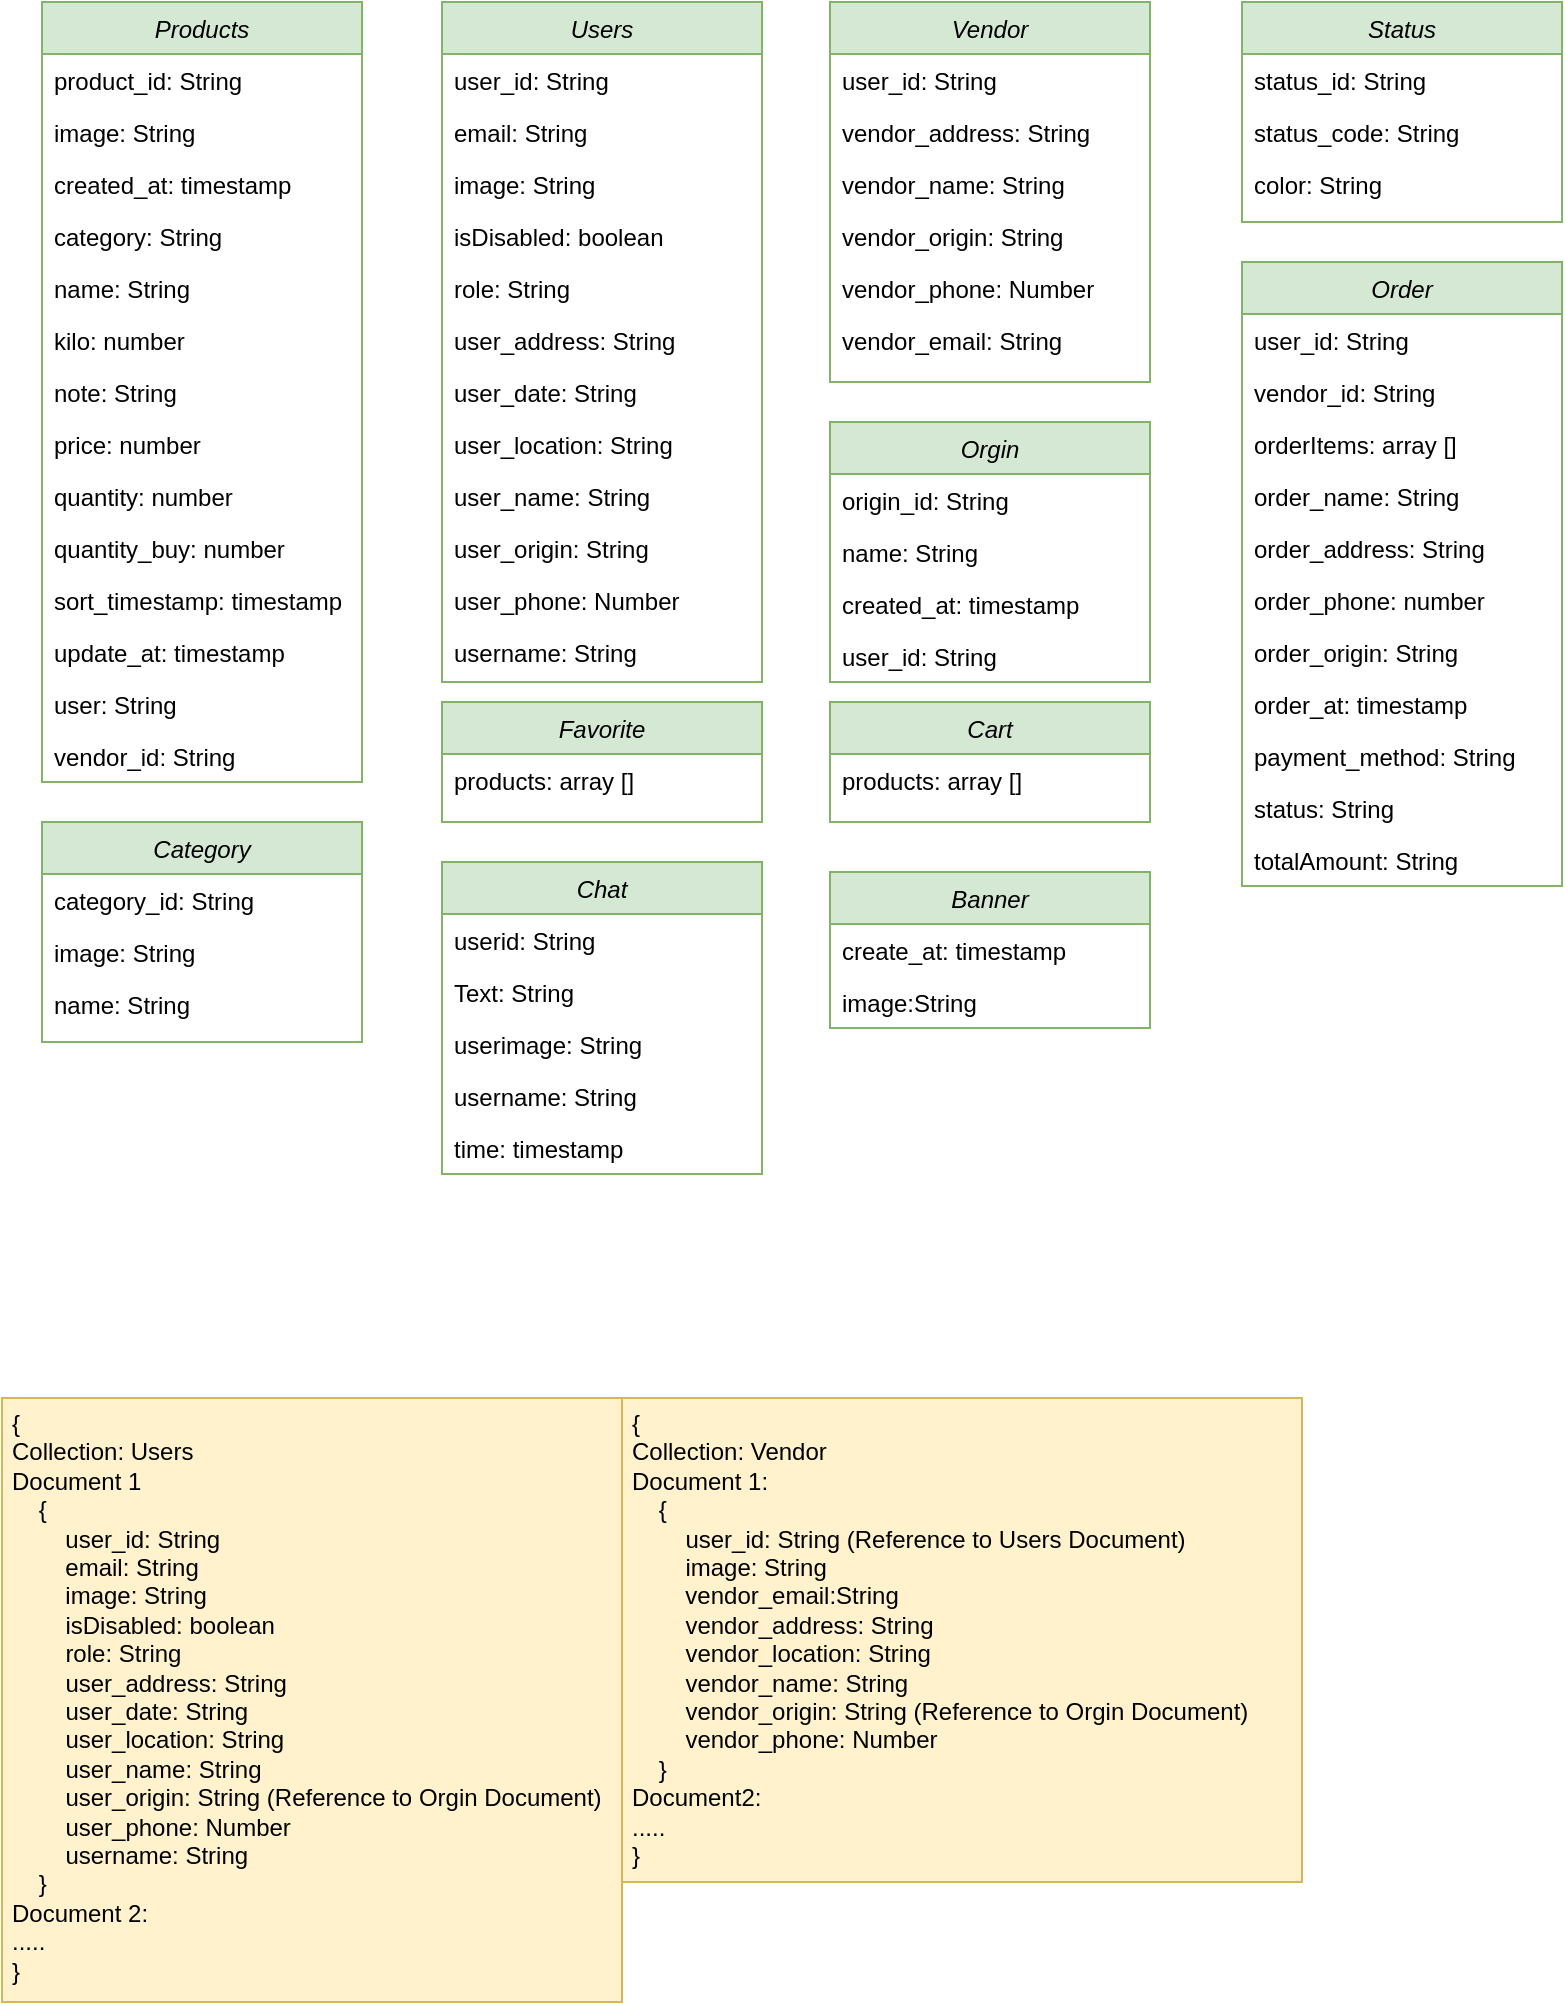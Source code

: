 <mxfile version="22.1.18" type="github">
  <diagram id="C5RBs43oDa-KdzZeNtuy" name="Page-1">
    <mxGraphModel dx="1050" dy="541" grid="1" gridSize="10" guides="1" tooltips="1" connect="1" arrows="1" fold="1" page="1" pageScale="1" pageWidth="827" pageHeight="1169" math="0" shadow="0">
      <root>
        <mxCell id="WIyWlLk6GJQsqaUBKTNV-0" />
        <mxCell id="WIyWlLk6GJQsqaUBKTNV-1" parent="WIyWlLk6GJQsqaUBKTNV-0" />
        <mxCell id="zkfFHV4jXpPFQw0GAbJ--0" value="Users" style="swimlane;fontStyle=2;align=center;verticalAlign=top;childLayout=stackLayout;horizontal=1;startSize=26;horizontalStack=0;resizeParent=1;resizeLast=0;collapsible=1;marginBottom=0;rounded=0;shadow=0;strokeWidth=1;labelBackgroundColor=none;labelBorderColor=none;fillColor=#d5e8d4;strokeColor=#82b366;" parent="WIyWlLk6GJQsqaUBKTNV-1" vertex="1">
          <mxGeometry x="220" y="120" width="160" height="340" as="geometry">
            <mxRectangle x="230" y="140" width="160" height="26" as="alternateBounds" />
          </mxGeometry>
        </mxCell>
        <mxCell id="roXI1xCHheZBRgPUizIZ-2" value="user_id: String" style="text;align=left;verticalAlign=top;spacingLeft=4;spacingRight=4;overflow=hidden;rotatable=0;points=[[0,0.5],[1,0.5]];portConstraint=eastwest;rounded=0;shadow=0;html=0;" parent="zkfFHV4jXpPFQw0GAbJ--0" vertex="1">
          <mxGeometry y="26" width="160" height="26" as="geometry" />
        </mxCell>
        <mxCell id="roXI1xCHheZBRgPUizIZ-20" value="email: String" style="text;align=left;verticalAlign=top;spacingLeft=4;spacingRight=4;overflow=hidden;rotatable=0;points=[[0,0.5],[1,0.5]];portConstraint=eastwest;rounded=0;shadow=0;html=0;" parent="zkfFHV4jXpPFQw0GAbJ--0" vertex="1">
          <mxGeometry y="52" width="160" height="26" as="geometry" />
        </mxCell>
        <mxCell id="zkfFHV4jXpPFQw0GAbJ--1" value="image: String" style="text;align=left;verticalAlign=top;spacingLeft=4;spacingRight=4;overflow=hidden;rotatable=0;points=[[0,0.5],[1,0.5]];portConstraint=eastwest;" parent="zkfFHV4jXpPFQw0GAbJ--0" vertex="1">
          <mxGeometry y="78" width="160" height="26" as="geometry" />
        </mxCell>
        <mxCell id="zkfFHV4jXpPFQw0GAbJ--2" value="isDisabled: boolean" style="text;align=left;verticalAlign=top;spacingLeft=4;spacingRight=4;overflow=hidden;rotatable=0;points=[[0,0.5],[1,0.5]];portConstraint=eastwest;rounded=0;shadow=0;html=0;" parent="zkfFHV4jXpPFQw0GAbJ--0" vertex="1">
          <mxGeometry y="104" width="160" height="26" as="geometry" />
        </mxCell>
        <mxCell id="zkfFHV4jXpPFQw0GAbJ--3" value="role: String" style="text;align=left;verticalAlign=top;spacingLeft=4;spacingRight=4;overflow=hidden;rotatable=0;points=[[0,0.5],[1,0.5]];portConstraint=eastwest;rounded=0;shadow=0;html=0;" parent="zkfFHV4jXpPFQw0GAbJ--0" vertex="1">
          <mxGeometry y="130" width="160" height="26" as="geometry" />
        </mxCell>
        <mxCell id="roXI1xCHheZBRgPUizIZ-0" value="user_address: String" style="text;align=left;verticalAlign=top;spacingLeft=4;spacingRight=4;overflow=hidden;rotatable=0;points=[[0,0.5],[1,0.5]];portConstraint=eastwest;rounded=0;shadow=0;html=0;" parent="zkfFHV4jXpPFQw0GAbJ--0" vertex="1">
          <mxGeometry y="156" width="160" height="26" as="geometry" />
        </mxCell>
        <mxCell id="roXI1xCHheZBRgPUizIZ-1" value="user_date: String" style="text;align=left;verticalAlign=top;spacingLeft=4;spacingRight=4;overflow=hidden;rotatable=0;points=[[0,0.5],[1,0.5]];portConstraint=eastwest;rounded=0;shadow=0;html=0;" parent="zkfFHV4jXpPFQw0GAbJ--0" vertex="1">
          <mxGeometry y="182" width="160" height="26" as="geometry" />
        </mxCell>
        <mxCell id="roXI1xCHheZBRgPUizIZ-3" value="user_location: String" style="text;align=left;verticalAlign=top;spacingLeft=4;spacingRight=4;overflow=hidden;rotatable=0;points=[[0,0.5],[1,0.5]];portConstraint=eastwest;rounded=0;shadow=0;html=0;" parent="zkfFHV4jXpPFQw0GAbJ--0" vertex="1">
          <mxGeometry y="208" width="160" height="26" as="geometry" />
        </mxCell>
        <mxCell id="roXI1xCHheZBRgPUizIZ-4" value="user_name: String" style="text;align=left;verticalAlign=top;spacingLeft=4;spacingRight=4;overflow=hidden;rotatable=0;points=[[0,0.5],[1,0.5]];portConstraint=eastwest;rounded=0;shadow=0;html=0;" parent="zkfFHV4jXpPFQw0GAbJ--0" vertex="1">
          <mxGeometry y="234" width="160" height="26" as="geometry" />
        </mxCell>
        <mxCell id="roXI1xCHheZBRgPUizIZ-5" value="user_origin: String" style="text;align=left;verticalAlign=top;spacingLeft=4;spacingRight=4;overflow=hidden;rotatable=0;points=[[0,0.5],[1,0.5]];portConstraint=eastwest;rounded=0;shadow=0;html=0;" parent="zkfFHV4jXpPFQw0GAbJ--0" vertex="1">
          <mxGeometry y="260" width="160" height="26" as="geometry" />
        </mxCell>
        <mxCell id="roXI1xCHheZBRgPUizIZ-6" value="user_phone: Number" style="text;align=left;verticalAlign=top;spacingLeft=4;spacingRight=4;overflow=hidden;rotatable=0;points=[[0,0.5],[1,0.5]];portConstraint=eastwest;rounded=0;shadow=0;html=0;" parent="zkfFHV4jXpPFQw0GAbJ--0" vertex="1">
          <mxGeometry y="286" width="160" height="26" as="geometry" />
        </mxCell>
        <mxCell id="roXI1xCHheZBRgPUizIZ-7" value="username: String" style="text;align=left;verticalAlign=top;spacingLeft=4;spacingRight=4;overflow=hidden;rotatable=0;points=[[0,0.5],[1,0.5]];portConstraint=eastwest;rounded=0;shadow=0;html=0;" parent="zkfFHV4jXpPFQw0GAbJ--0" vertex="1">
          <mxGeometry y="312" width="160" height="26" as="geometry" />
        </mxCell>
        <mxCell id="roXI1xCHheZBRgPUizIZ-8" value="Vendor" style="swimlane;fontStyle=2;align=center;verticalAlign=top;childLayout=stackLayout;horizontal=1;startSize=26;horizontalStack=0;resizeParent=1;resizeLast=0;collapsible=1;marginBottom=0;rounded=0;shadow=0;strokeWidth=1;labelBackgroundColor=none;labelBorderColor=none;fillColor=#d5e8d4;strokeColor=#82b366;" parent="WIyWlLk6GJQsqaUBKTNV-1" vertex="1">
          <mxGeometry x="414" y="120" width="160" height="190" as="geometry">
            <mxRectangle x="230" y="140" width="160" height="26" as="alternateBounds" />
          </mxGeometry>
        </mxCell>
        <mxCell id="roXI1xCHheZBRgPUizIZ-14" value="user_id: String" style="text;align=left;verticalAlign=top;spacingLeft=4;spacingRight=4;overflow=hidden;rotatable=0;points=[[0,0.5],[1,0.5]];portConstraint=eastwest;rounded=0;shadow=0;html=0;" parent="roXI1xCHheZBRgPUizIZ-8" vertex="1">
          <mxGeometry y="26" width="160" height="26" as="geometry" />
        </mxCell>
        <mxCell id="roXI1xCHheZBRgPUizIZ-12" value="vendor_address: String" style="text;align=left;verticalAlign=top;spacingLeft=4;spacingRight=4;overflow=hidden;rotatable=0;points=[[0,0.5],[1,0.5]];portConstraint=eastwest;rounded=0;shadow=0;html=0;" parent="roXI1xCHheZBRgPUizIZ-8" vertex="1">
          <mxGeometry y="52" width="160" height="26" as="geometry" />
        </mxCell>
        <mxCell id="roXI1xCHheZBRgPUizIZ-16" value="vendor_name: String" style="text;align=left;verticalAlign=top;spacingLeft=4;spacingRight=4;overflow=hidden;rotatable=0;points=[[0,0.5],[1,0.5]];portConstraint=eastwest;rounded=0;shadow=0;html=0;" parent="roXI1xCHheZBRgPUizIZ-8" vertex="1">
          <mxGeometry y="78" width="160" height="26" as="geometry" />
        </mxCell>
        <mxCell id="roXI1xCHheZBRgPUizIZ-17" value="vendor_origin: String" style="text;align=left;verticalAlign=top;spacingLeft=4;spacingRight=4;overflow=hidden;rotatable=0;points=[[0,0.5],[1,0.5]];portConstraint=eastwest;rounded=0;shadow=0;html=0;" parent="roXI1xCHheZBRgPUizIZ-8" vertex="1">
          <mxGeometry y="104" width="160" height="26" as="geometry" />
        </mxCell>
        <mxCell id="roXI1xCHheZBRgPUizIZ-18" value="vendor_phone: Number" style="text;align=left;verticalAlign=top;spacingLeft=4;spacingRight=4;overflow=hidden;rotatable=0;points=[[0,0.5],[1,0.5]];portConstraint=eastwest;rounded=0;shadow=0;html=0;" parent="roXI1xCHheZBRgPUizIZ-8" vertex="1">
          <mxGeometry y="130" width="160" height="26" as="geometry" />
        </mxCell>
        <mxCell id="roXI1xCHheZBRgPUizIZ-21" value="vendor_email: String" style="text;align=left;verticalAlign=top;spacingLeft=4;spacingRight=4;overflow=hidden;rotatable=0;points=[[0,0.5],[1,0.5]];portConstraint=eastwest;rounded=0;shadow=0;html=0;" parent="roXI1xCHheZBRgPUizIZ-8" vertex="1">
          <mxGeometry y="156" width="160" height="26" as="geometry" />
        </mxCell>
        <mxCell id="roXI1xCHheZBRgPUizIZ-22" value="Status" style="swimlane;fontStyle=2;align=center;verticalAlign=top;childLayout=stackLayout;horizontal=1;startSize=26;horizontalStack=0;resizeParent=1;resizeLast=0;collapsible=1;marginBottom=0;rounded=0;shadow=0;strokeWidth=1;labelBackgroundColor=none;labelBorderColor=none;fillColor=#d5e8d4;strokeColor=#82b366;" parent="WIyWlLk6GJQsqaUBKTNV-1" vertex="1">
          <mxGeometry x="620" y="120" width="160" height="110" as="geometry">
            <mxRectangle x="230" y="140" width="160" height="26" as="alternateBounds" />
          </mxGeometry>
        </mxCell>
        <mxCell id="roXI1xCHheZBRgPUizIZ-23" value="status_id: String" style="text;align=left;verticalAlign=top;spacingLeft=4;spacingRight=4;overflow=hidden;rotatable=0;points=[[0,0.5],[1,0.5]];portConstraint=eastwest;rounded=0;shadow=0;html=0;" parent="roXI1xCHheZBRgPUizIZ-22" vertex="1">
          <mxGeometry y="26" width="160" height="26" as="geometry" />
        </mxCell>
        <mxCell id="roXI1xCHheZBRgPUizIZ-24" value="status_code: String" style="text;align=left;verticalAlign=top;spacingLeft=4;spacingRight=4;overflow=hidden;rotatable=0;points=[[0,0.5],[1,0.5]];portConstraint=eastwest;rounded=0;shadow=0;html=0;" parent="roXI1xCHheZBRgPUizIZ-22" vertex="1">
          <mxGeometry y="52" width="160" height="26" as="geometry" />
        </mxCell>
        <mxCell id="roXI1xCHheZBRgPUizIZ-25" value="color: String" style="text;align=left;verticalAlign=top;spacingLeft=4;spacingRight=4;overflow=hidden;rotatable=0;points=[[0,0.5],[1,0.5]];portConstraint=eastwest;rounded=0;shadow=0;html=0;" parent="roXI1xCHheZBRgPUizIZ-22" vertex="1">
          <mxGeometry y="78" width="160" height="26" as="geometry" />
        </mxCell>
        <mxCell id="roXI1xCHheZBRgPUizIZ-29" value="Products" style="swimlane;fontStyle=2;align=center;verticalAlign=top;childLayout=stackLayout;horizontal=1;startSize=26;horizontalStack=0;resizeParent=1;resizeLast=0;collapsible=1;marginBottom=0;rounded=0;shadow=0;strokeWidth=1;labelBackgroundColor=none;labelBorderColor=none;fillColor=#d5e8d4;strokeColor=#82b366;" parent="WIyWlLk6GJQsqaUBKTNV-1" vertex="1">
          <mxGeometry x="20" y="120" width="160" height="390" as="geometry">
            <mxRectangle x="230" y="140" width="160" height="26" as="alternateBounds" />
          </mxGeometry>
        </mxCell>
        <mxCell id="roXI1xCHheZBRgPUizIZ-30" value="product_id: String" style="text;align=left;verticalAlign=top;spacingLeft=4;spacingRight=4;overflow=hidden;rotatable=0;points=[[0,0.5],[1,0.5]];portConstraint=eastwest;rounded=0;shadow=0;html=0;" parent="roXI1xCHheZBRgPUizIZ-29" vertex="1">
          <mxGeometry y="26" width="160" height="26" as="geometry" />
        </mxCell>
        <mxCell id="roXI1xCHheZBRgPUizIZ-31" value="image: String" style="text;align=left;verticalAlign=top;spacingLeft=4;spacingRight=4;overflow=hidden;rotatable=0;points=[[0,0.5],[1,0.5]];portConstraint=eastwest;" parent="roXI1xCHheZBRgPUizIZ-29" vertex="1">
          <mxGeometry y="52" width="160" height="26" as="geometry" />
        </mxCell>
        <mxCell id="roXI1xCHheZBRgPUizIZ-32" value="created_at: timestamp" style="text;align=left;verticalAlign=top;spacingLeft=4;spacingRight=4;overflow=hidden;rotatable=0;points=[[0,0.5],[1,0.5]];portConstraint=eastwest;rounded=0;shadow=0;html=0;" parent="roXI1xCHheZBRgPUizIZ-29" vertex="1">
          <mxGeometry y="78" width="160" height="26" as="geometry" />
        </mxCell>
        <mxCell id="roXI1xCHheZBRgPUizIZ-33" value="category: String" style="text;align=left;verticalAlign=top;spacingLeft=4;spacingRight=4;overflow=hidden;rotatable=0;points=[[0,0.5],[1,0.5]];portConstraint=eastwest;rounded=0;shadow=0;html=0;" parent="roXI1xCHheZBRgPUizIZ-29" vertex="1">
          <mxGeometry y="104" width="160" height="26" as="geometry" />
        </mxCell>
        <mxCell id="roXI1xCHheZBRgPUizIZ-34" value="name: String" style="text;align=left;verticalAlign=top;spacingLeft=4;spacingRight=4;overflow=hidden;rotatable=0;points=[[0,0.5],[1,0.5]];portConstraint=eastwest;rounded=0;shadow=0;html=0;" parent="roXI1xCHheZBRgPUizIZ-29" vertex="1">
          <mxGeometry y="130" width="160" height="26" as="geometry" />
        </mxCell>
        <mxCell id="roXI1xCHheZBRgPUizIZ-35" value="kilo: number" style="text;align=left;verticalAlign=top;spacingLeft=4;spacingRight=4;overflow=hidden;rotatable=0;points=[[0,0.5],[1,0.5]];portConstraint=eastwest;rounded=0;shadow=0;html=0;" parent="roXI1xCHheZBRgPUizIZ-29" vertex="1">
          <mxGeometry y="156" width="160" height="26" as="geometry" />
        </mxCell>
        <mxCell id="roXI1xCHheZBRgPUizIZ-36" value="note: String" style="text;align=left;verticalAlign=top;spacingLeft=4;spacingRight=4;overflow=hidden;rotatable=0;points=[[0,0.5],[1,0.5]];portConstraint=eastwest;rounded=0;shadow=0;html=0;" parent="roXI1xCHheZBRgPUizIZ-29" vertex="1">
          <mxGeometry y="182" width="160" height="26" as="geometry" />
        </mxCell>
        <mxCell id="roXI1xCHheZBRgPUizIZ-37" value="price: number" style="text;align=left;verticalAlign=top;spacingLeft=4;spacingRight=4;overflow=hidden;rotatable=0;points=[[0,0.5],[1,0.5]];portConstraint=eastwest;rounded=0;shadow=0;html=0;" parent="roXI1xCHheZBRgPUizIZ-29" vertex="1">
          <mxGeometry y="208" width="160" height="26" as="geometry" />
        </mxCell>
        <mxCell id="roXI1xCHheZBRgPUizIZ-38" value="quantity: number" style="text;align=left;verticalAlign=top;spacingLeft=4;spacingRight=4;overflow=hidden;rotatable=0;points=[[0,0.5],[1,0.5]];portConstraint=eastwest;rounded=0;shadow=0;html=0;" parent="roXI1xCHheZBRgPUizIZ-29" vertex="1">
          <mxGeometry y="234" width="160" height="26" as="geometry" />
        </mxCell>
        <mxCell id="roXI1xCHheZBRgPUizIZ-39" value="quantity_buy: number" style="text;align=left;verticalAlign=top;spacingLeft=4;spacingRight=4;overflow=hidden;rotatable=0;points=[[0,0.5],[1,0.5]];portConstraint=eastwest;rounded=0;shadow=0;html=0;" parent="roXI1xCHheZBRgPUizIZ-29" vertex="1">
          <mxGeometry y="260" width="160" height="26" as="geometry" />
        </mxCell>
        <mxCell id="roXI1xCHheZBRgPUizIZ-40" value="sort_timestamp: timestamp" style="text;align=left;verticalAlign=top;spacingLeft=4;spacingRight=4;overflow=hidden;rotatable=0;points=[[0,0.5],[1,0.5]];portConstraint=eastwest;rounded=0;shadow=0;html=0;" parent="roXI1xCHheZBRgPUizIZ-29" vertex="1">
          <mxGeometry y="286" width="160" height="26" as="geometry" />
        </mxCell>
        <mxCell id="roXI1xCHheZBRgPUizIZ-41" value="update_at: timestamp" style="text;align=left;verticalAlign=top;spacingLeft=4;spacingRight=4;overflow=hidden;rotatable=0;points=[[0,0.5],[1,0.5]];portConstraint=eastwest;rounded=0;shadow=0;html=0;" parent="roXI1xCHheZBRgPUizIZ-29" vertex="1">
          <mxGeometry y="312" width="160" height="26" as="geometry" />
        </mxCell>
        <mxCell id="VnIIEGHj8XKcr8KL7Oaz-0" value="user: String" style="text;align=left;verticalAlign=top;spacingLeft=4;spacingRight=4;overflow=hidden;rotatable=0;points=[[0,0.5],[1,0.5]];portConstraint=eastwest;rounded=0;shadow=0;html=0;" parent="roXI1xCHheZBRgPUizIZ-29" vertex="1">
          <mxGeometry y="338" width="160" height="26" as="geometry" />
        </mxCell>
        <mxCell id="VnIIEGHj8XKcr8KL7Oaz-1" value="vendor_id: String" style="text;align=left;verticalAlign=top;spacingLeft=4;spacingRight=4;overflow=hidden;rotatable=0;points=[[0,0.5],[1,0.5]];portConstraint=eastwest;rounded=0;shadow=0;html=0;" parent="roXI1xCHheZBRgPUizIZ-29" vertex="1">
          <mxGeometry y="364" width="160" height="26" as="geometry" />
        </mxCell>
        <mxCell id="VnIIEGHj8XKcr8KL7Oaz-2" value="Orgin" style="swimlane;fontStyle=2;align=center;verticalAlign=top;childLayout=stackLayout;horizontal=1;startSize=26;horizontalStack=0;resizeParent=1;resizeLast=0;collapsible=1;marginBottom=0;rounded=0;shadow=0;strokeWidth=1;labelBackgroundColor=none;labelBorderColor=none;fillColor=#d5e8d4;strokeColor=#82b366;" parent="WIyWlLk6GJQsqaUBKTNV-1" vertex="1">
          <mxGeometry x="414" y="330" width="160" height="130" as="geometry">
            <mxRectangle x="230" y="140" width="160" height="26" as="alternateBounds" />
          </mxGeometry>
        </mxCell>
        <mxCell id="VnIIEGHj8XKcr8KL7Oaz-3" value="origin_id: String" style="text;align=left;verticalAlign=top;spacingLeft=4;spacingRight=4;overflow=hidden;rotatable=0;points=[[0,0.5],[1,0.5]];portConstraint=eastwest;rounded=0;shadow=0;html=0;" parent="VnIIEGHj8XKcr8KL7Oaz-2" vertex="1">
          <mxGeometry y="26" width="160" height="26" as="geometry" />
        </mxCell>
        <mxCell id="VnIIEGHj8XKcr8KL7Oaz-4" value="name: String" style="text;align=left;verticalAlign=top;spacingLeft=4;spacingRight=4;overflow=hidden;rotatable=0;points=[[0,0.5],[1,0.5]];portConstraint=eastwest;rounded=0;shadow=0;html=0;" parent="VnIIEGHj8XKcr8KL7Oaz-2" vertex="1">
          <mxGeometry y="52" width="160" height="26" as="geometry" />
        </mxCell>
        <mxCell id="VnIIEGHj8XKcr8KL7Oaz-5" value="created_at: timestamp" style="text;align=left;verticalAlign=top;spacingLeft=4;spacingRight=4;overflow=hidden;rotatable=0;points=[[0,0.5],[1,0.5]];portConstraint=eastwest;rounded=0;shadow=0;html=0;" parent="VnIIEGHj8XKcr8KL7Oaz-2" vertex="1">
          <mxGeometry y="78" width="160" height="26" as="geometry" />
        </mxCell>
        <mxCell id="VnIIEGHj8XKcr8KL7Oaz-6" value="user_id: String" style="text;align=left;verticalAlign=top;spacingLeft=4;spacingRight=4;overflow=hidden;rotatable=0;points=[[0,0.5],[1,0.5]];portConstraint=eastwest;rounded=0;shadow=0;html=0;" parent="VnIIEGHj8XKcr8KL7Oaz-2" vertex="1">
          <mxGeometry y="104" width="160" height="26" as="geometry" />
        </mxCell>
        <mxCell id="VnIIEGHj8XKcr8KL7Oaz-7" value="Order" style="swimlane;fontStyle=2;align=center;verticalAlign=top;childLayout=stackLayout;horizontal=1;startSize=26;horizontalStack=0;resizeParent=1;resizeLast=0;collapsible=1;marginBottom=0;rounded=0;shadow=0;strokeWidth=1;labelBackgroundColor=none;labelBorderColor=none;fillColor=#d5e8d4;strokeColor=#82b366;" parent="WIyWlLk6GJQsqaUBKTNV-1" vertex="1">
          <mxGeometry x="620" y="250" width="160" height="312" as="geometry">
            <mxRectangle x="230" y="140" width="160" height="26" as="alternateBounds" />
          </mxGeometry>
        </mxCell>
        <mxCell id="VnIIEGHj8XKcr8KL7Oaz-17" value="user_id: String" style="text;align=left;verticalAlign=top;spacingLeft=4;spacingRight=4;overflow=hidden;rotatable=0;points=[[0,0.5],[1,0.5]];portConstraint=eastwest;rounded=0;shadow=0;html=0;" parent="VnIIEGHj8XKcr8KL7Oaz-7" vertex="1">
          <mxGeometry y="26" width="160" height="26" as="geometry" />
        </mxCell>
        <mxCell id="VnIIEGHj8XKcr8KL7Oaz-18" value="vendor_id: String" style="text;align=left;verticalAlign=top;spacingLeft=4;spacingRight=4;overflow=hidden;rotatable=0;points=[[0,0.5],[1,0.5]];portConstraint=eastwest;rounded=0;shadow=0;html=0;" parent="VnIIEGHj8XKcr8KL7Oaz-7" vertex="1">
          <mxGeometry y="52" width="160" height="26" as="geometry" />
        </mxCell>
        <mxCell id="VnIIEGHj8XKcr8KL7Oaz-8" value="orderItems: array []" style="text;align=left;verticalAlign=top;spacingLeft=4;spacingRight=4;overflow=hidden;rotatable=0;points=[[0,0.5],[1,0.5]];portConstraint=eastwest;rounded=0;shadow=0;html=0;" parent="VnIIEGHj8XKcr8KL7Oaz-7" vertex="1">
          <mxGeometry y="78" width="160" height="26" as="geometry" />
        </mxCell>
        <mxCell id="VnIIEGHj8XKcr8KL7Oaz-9" value="order_name: String" style="text;align=left;verticalAlign=top;spacingLeft=4;spacingRight=4;overflow=hidden;rotatable=0;points=[[0,0.5],[1,0.5]];portConstraint=eastwest;rounded=0;shadow=0;html=0;" parent="VnIIEGHj8XKcr8KL7Oaz-7" vertex="1">
          <mxGeometry y="104" width="160" height="26" as="geometry" />
        </mxCell>
        <mxCell id="VnIIEGHj8XKcr8KL7Oaz-10" value="order_address: String" style="text;align=left;verticalAlign=top;spacingLeft=4;spacingRight=4;overflow=hidden;rotatable=0;points=[[0,0.5],[1,0.5]];portConstraint=eastwest;rounded=0;shadow=0;html=0;" parent="VnIIEGHj8XKcr8KL7Oaz-7" vertex="1">
          <mxGeometry y="130" width="160" height="26" as="geometry" />
        </mxCell>
        <mxCell id="VnIIEGHj8XKcr8KL7Oaz-11" value="order_phone: number" style="text;align=left;verticalAlign=top;spacingLeft=4;spacingRight=4;overflow=hidden;rotatable=0;points=[[0,0.5],[1,0.5]];portConstraint=eastwest;rounded=0;shadow=0;html=0;" parent="VnIIEGHj8XKcr8KL7Oaz-7" vertex="1">
          <mxGeometry y="156" width="160" height="26" as="geometry" />
        </mxCell>
        <mxCell id="VnIIEGHj8XKcr8KL7Oaz-12" value="order_origin: String" style="text;align=left;verticalAlign=top;spacingLeft=4;spacingRight=4;overflow=hidden;rotatable=0;points=[[0,0.5],[1,0.5]];portConstraint=eastwest;rounded=0;shadow=0;html=0;" parent="VnIIEGHj8XKcr8KL7Oaz-7" vertex="1">
          <mxGeometry y="182" width="160" height="26" as="geometry" />
        </mxCell>
        <mxCell id="VnIIEGHj8XKcr8KL7Oaz-13" value="order_at: timestamp" style="text;align=left;verticalAlign=top;spacingLeft=4;spacingRight=4;overflow=hidden;rotatable=0;points=[[0,0.5],[1,0.5]];portConstraint=eastwest;rounded=0;shadow=0;html=0;" parent="VnIIEGHj8XKcr8KL7Oaz-7" vertex="1">
          <mxGeometry y="208" width="160" height="26" as="geometry" />
        </mxCell>
        <mxCell id="VnIIEGHj8XKcr8KL7Oaz-14" value="payment_method: String" style="text;align=left;verticalAlign=top;spacingLeft=4;spacingRight=4;overflow=hidden;rotatable=0;points=[[0,0.5],[1,0.5]];portConstraint=eastwest;rounded=0;shadow=0;html=0;" parent="VnIIEGHj8XKcr8KL7Oaz-7" vertex="1">
          <mxGeometry y="234" width="160" height="26" as="geometry" />
        </mxCell>
        <mxCell id="VnIIEGHj8XKcr8KL7Oaz-15" value="status: String" style="text;align=left;verticalAlign=top;spacingLeft=4;spacingRight=4;overflow=hidden;rotatable=0;points=[[0,0.5],[1,0.5]];portConstraint=eastwest;rounded=0;shadow=0;html=0;" parent="VnIIEGHj8XKcr8KL7Oaz-7" vertex="1">
          <mxGeometry y="260" width="160" height="26" as="geometry" />
        </mxCell>
        <mxCell id="VnIIEGHj8XKcr8KL7Oaz-16" value="totalAmount: String" style="text;align=left;verticalAlign=top;spacingLeft=4;spacingRight=4;overflow=hidden;rotatable=0;points=[[0,0.5],[1,0.5]];portConstraint=eastwest;rounded=0;shadow=0;html=0;" parent="VnIIEGHj8XKcr8KL7Oaz-7" vertex="1">
          <mxGeometry y="286" width="160" height="26" as="geometry" />
        </mxCell>
        <mxCell id="VnIIEGHj8XKcr8KL7Oaz-31" value="Favorite" style="swimlane;fontStyle=2;align=center;verticalAlign=top;childLayout=stackLayout;horizontal=1;startSize=26;horizontalStack=0;resizeParent=1;resizeLast=0;collapsible=1;marginBottom=0;rounded=0;shadow=0;strokeWidth=1;labelBackgroundColor=none;labelBorderColor=none;fillColor=#d5e8d4;strokeColor=#82b366;" parent="WIyWlLk6GJQsqaUBKTNV-1" vertex="1">
          <mxGeometry x="220" y="470" width="160" height="60" as="geometry">
            <mxRectangle x="230" y="140" width="160" height="26" as="alternateBounds" />
          </mxGeometry>
        </mxCell>
        <mxCell id="VnIIEGHj8XKcr8KL7Oaz-33" value="products: array []" style="text;align=left;verticalAlign=top;spacingLeft=4;spacingRight=4;overflow=hidden;rotatable=0;points=[[0,0.5],[1,0.5]];portConstraint=eastwest;rounded=0;shadow=0;html=0;" parent="VnIIEGHj8XKcr8KL7Oaz-31" vertex="1">
          <mxGeometry y="26" width="160" height="26" as="geometry" />
        </mxCell>
        <mxCell id="VnIIEGHj8XKcr8KL7Oaz-35" value="Chat" style="swimlane;fontStyle=2;align=center;verticalAlign=top;childLayout=stackLayout;horizontal=1;startSize=26;horizontalStack=0;resizeParent=1;resizeLast=0;collapsible=1;marginBottom=0;rounded=0;shadow=0;strokeWidth=1;labelBackgroundColor=none;labelBorderColor=none;fillColor=#d5e8d4;strokeColor=#82b366;" parent="WIyWlLk6GJQsqaUBKTNV-1" vertex="1">
          <mxGeometry x="220" y="550" width="160" height="156" as="geometry">
            <mxRectangle x="230" y="140" width="160" height="26" as="alternateBounds" />
          </mxGeometry>
        </mxCell>
        <mxCell id="VnIIEGHj8XKcr8KL7Oaz-36" value="userid: String" style="text;align=left;verticalAlign=top;spacingLeft=4;spacingRight=4;overflow=hidden;rotatable=0;points=[[0,0.5],[1,0.5]];portConstraint=eastwest;rounded=0;shadow=0;html=0;" parent="VnIIEGHj8XKcr8KL7Oaz-35" vertex="1">
          <mxGeometry y="26" width="160" height="26" as="geometry" />
        </mxCell>
        <mxCell id="VnIIEGHj8XKcr8KL7Oaz-37" value="Text: String" style="text;align=left;verticalAlign=top;spacingLeft=4;spacingRight=4;overflow=hidden;rotatable=0;points=[[0,0.5],[1,0.5]];portConstraint=eastwest;rounded=0;shadow=0;html=0;" parent="VnIIEGHj8XKcr8KL7Oaz-35" vertex="1">
          <mxGeometry y="52" width="160" height="26" as="geometry" />
        </mxCell>
        <mxCell id="VnIIEGHj8XKcr8KL7Oaz-38" value="userimage: String" style="text;align=left;verticalAlign=top;spacingLeft=4;spacingRight=4;overflow=hidden;rotatable=0;points=[[0,0.5],[1,0.5]];portConstraint=eastwest;rounded=0;shadow=0;html=0;" parent="VnIIEGHj8XKcr8KL7Oaz-35" vertex="1">
          <mxGeometry y="78" width="160" height="26" as="geometry" />
        </mxCell>
        <mxCell id="VnIIEGHj8XKcr8KL7Oaz-39" value="username: String" style="text;align=left;verticalAlign=top;spacingLeft=4;spacingRight=4;overflow=hidden;rotatable=0;points=[[0,0.5],[1,0.5]];portConstraint=eastwest;rounded=0;shadow=0;html=0;" parent="VnIIEGHj8XKcr8KL7Oaz-35" vertex="1">
          <mxGeometry y="104" width="160" height="26" as="geometry" />
        </mxCell>
        <mxCell id="VnIIEGHj8XKcr8KL7Oaz-40" value="time: timestamp" style="text;align=left;verticalAlign=top;spacingLeft=4;spacingRight=4;overflow=hidden;rotatable=0;points=[[0,0.5],[1,0.5]];portConstraint=eastwest;rounded=0;shadow=0;html=0;" parent="VnIIEGHj8XKcr8KL7Oaz-35" vertex="1">
          <mxGeometry y="130" width="160" height="26" as="geometry" />
        </mxCell>
        <mxCell id="VnIIEGHj8XKcr8KL7Oaz-41" value="Category" style="swimlane;fontStyle=2;align=center;verticalAlign=top;childLayout=stackLayout;horizontal=1;startSize=26;horizontalStack=0;resizeParent=1;resizeLast=0;collapsible=1;marginBottom=0;rounded=0;shadow=0;strokeWidth=1;labelBackgroundColor=none;labelBorderColor=none;fillColor=#d5e8d4;strokeColor=#82b366;" parent="WIyWlLk6GJQsqaUBKTNV-1" vertex="1">
          <mxGeometry x="20" y="530" width="160" height="110" as="geometry">
            <mxRectangle x="230" y="140" width="160" height="26" as="alternateBounds" />
          </mxGeometry>
        </mxCell>
        <mxCell id="VnIIEGHj8XKcr8KL7Oaz-42" value="category_id: String" style="text;align=left;verticalAlign=top;spacingLeft=4;spacingRight=4;overflow=hidden;rotatable=0;points=[[0,0.5],[1,0.5]];portConstraint=eastwest;rounded=0;shadow=0;html=0;" parent="VnIIEGHj8XKcr8KL7Oaz-41" vertex="1">
          <mxGeometry y="26" width="160" height="26" as="geometry" />
        </mxCell>
        <mxCell id="VnIIEGHj8XKcr8KL7Oaz-43" value="image: String" style="text;align=left;verticalAlign=top;spacingLeft=4;spacingRight=4;overflow=hidden;rotatable=0;points=[[0,0.5],[1,0.5]];portConstraint=eastwest;rounded=0;shadow=0;html=0;" parent="VnIIEGHj8XKcr8KL7Oaz-41" vertex="1">
          <mxGeometry y="52" width="160" height="26" as="geometry" />
        </mxCell>
        <mxCell id="VnIIEGHj8XKcr8KL7Oaz-44" value="name: String" style="text;align=left;verticalAlign=top;spacingLeft=4;spacingRight=4;overflow=hidden;rotatable=0;points=[[0,0.5],[1,0.5]];portConstraint=eastwest;rounded=0;shadow=0;html=0;" parent="VnIIEGHj8XKcr8KL7Oaz-41" vertex="1">
          <mxGeometry y="78" width="160" height="26" as="geometry" />
        </mxCell>
        <mxCell id="VnIIEGHj8XKcr8KL7Oaz-45" value="Cart" style="swimlane;fontStyle=2;align=center;verticalAlign=top;childLayout=stackLayout;horizontal=1;startSize=26;horizontalStack=0;resizeParent=1;resizeLast=0;collapsible=1;marginBottom=0;rounded=0;shadow=0;strokeWidth=1;labelBackgroundColor=none;labelBorderColor=none;fillColor=#d5e8d4;strokeColor=#82b366;" parent="WIyWlLk6GJQsqaUBKTNV-1" vertex="1">
          <mxGeometry x="414" y="470" width="160" height="60" as="geometry">
            <mxRectangle x="230" y="140" width="160" height="26" as="alternateBounds" />
          </mxGeometry>
        </mxCell>
        <mxCell id="VnIIEGHj8XKcr8KL7Oaz-46" value="products: array []" style="text;align=left;verticalAlign=top;spacingLeft=4;spacingRight=4;overflow=hidden;rotatable=0;points=[[0,0.5],[1,0.5]];portConstraint=eastwest;rounded=0;shadow=0;html=0;" parent="VnIIEGHj8XKcr8KL7Oaz-45" vertex="1">
          <mxGeometry y="26" width="160" height="26" as="geometry" />
        </mxCell>
        <mxCell id="VnIIEGHj8XKcr8KL7Oaz-47" value="Banner" style="swimlane;fontStyle=2;align=center;verticalAlign=top;childLayout=stackLayout;horizontal=1;startSize=26;horizontalStack=0;resizeParent=1;resizeLast=0;collapsible=1;marginBottom=0;rounded=0;shadow=0;strokeWidth=1;labelBackgroundColor=none;labelBorderColor=none;fillColor=#d5e8d4;strokeColor=#82b366;" parent="WIyWlLk6GJQsqaUBKTNV-1" vertex="1">
          <mxGeometry x="414" y="555" width="160" height="78" as="geometry">
            <mxRectangle x="230" y="140" width="160" height="26" as="alternateBounds" />
          </mxGeometry>
        </mxCell>
        <mxCell id="VnIIEGHj8XKcr8KL7Oaz-48" value="create_at: timestamp" style="text;align=left;verticalAlign=top;spacingLeft=4;spacingRight=4;overflow=hidden;rotatable=0;points=[[0,0.5],[1,0.5]];portConstraint=eastwest;rounded=0;shadow=0;html=0;" parent="VnIIEGHj8XKcr8KL7Oaz-47" vertex="1">
          <mxGeometry y="26" width="160" height="26" as="geometry" />
        </mxCell>
        <mxCell id="VnIIEGHj8XKcr8KL7Oaz-49" value="image:String" style="text;align=left;verticalAlign=top;spacingLeft=4;spacingRight=4;overflow=hidden;rotatable=0;points=[[0,0.5],[1,0.5]];portConstraint=eastwest;rounded=0;shadow=0;html=0;" parent="VnIIEGHj8XKcr8KL7Oaz-47" vertex="1">
          <mxGeometry y="52" width="160" height="26" as="geometry" />
        </mxCell>
        <mxCell id="wSnXTbk56tFFZgQUNXcT-4" value="&lt;h1&gt;&lt;p style=&quot;border-color: var(--border-color); font-weight: 400; box-sizing: border-box; outline: 0px; padding: 0px; margin: 0px; cursor: text; counter-reset: list-1 0 list-2 0 list-3 0 list-4 0 list-5 0 list-6 0 list-7 0 list-8 0 list-9 0; font-family: Helvetica, Arial, sans-serif; font-size: 12px;&quot;&gt;&lt;font style=&quot;border-color: var(--border-color); font-size: 12px;&quot;&gt;{&lt;/font&gt;&lt;/p&gt;&lt;p style=&quot;border-color: var(--border-color); font-weight: 400; box-sizing: border-box; outline: 0px; padding: 0px; margin: 0px; cursor: text; counter-reset: list-1 0 list-2 0 list-3 0 list-4 0 list-5 0 list-6 0 list-7 0 list-8 0 list-9 0; font-family: Helvetica, Arial, sans-serif; font-size: 12px;&quot;&gt;&lt;font style=&quot;border-color: var(--border-color); font-size: 12px;&quot;&gt;Collection: Vendor&lt;/font&gt;&lt;/p&gt;&lt;p style=&quot;border-color: var(--border-color); font-weight: 400; box-sizing: border-box; outline: 0px; padding: 0px; margin: 0px; cursor: text; counter-reset: list-1 0 list-2 0 list-3 0 list-4 0 list-5 0 list-6 0 list-7 0 list-8 0 list-9 0; font-family: Helvetica, Arial, sans-serif; font-size: 12px;&quot;&gt;&lt;font style=&quot;border-color: var(--border-color); font-size: 12px;&quot;&gt;Document 1:&lt;/font&gt;&lt;/p&gt;&lt;p style=&quot;border-color: var(--border-color); font-weight: 400; box-sizing: border-box; outline: 0px; padding: 0px; margin: 0px; cursor: text; counter-reset: list-1 0 list-2 0 list-3 0 list-4 0 list-5 0 list-6 0 list-7 0 list-8 0 list-9 0; font-family: Helvetica, Arial, sans-serif; font-size: 12px;&quot;&gt;&lt;font style=&quot;border-color: var(--border-color); font-size: 12px;&quot;&gt;&amp;nbsp;&amp;nbsp;&amp;nbsp;&amp;nbsp;{&lt;/font&gt;&lt;/p&gt;&lt;p style=&quot;border-color: var(--border-color); font-weight: 400; box-sizing: border-box; outline: 0px; padding: 0px; margin: 0px; cursor: text; counter-reset: list-1 0 list-2 0 list-3 0 list-4 0 list-5 0 list-6 0 list-7 0 list-8 0 list-9 0; font-family: Helvetica, Arial, sans-serif; font-size: 12px;&quot;&gt;&lt;font style=&quot;border-color: var(--border-color); font-size: 12px;&quot;&gt;&lt;span style=&quot;border-color: var(--border-color); box-sizing: border-box; outline: 0px; background-color: rgb(0, 0, 0); padding-bottom: 5px !important;&quot;&gt;&lt;/span&gt;&lt;span style=&quot;border-color: var(--border-color);&quot;&gt;&lt;span style=&quot;border-color: var(--border-color);&quot;&gt;&amp;nbsp;&amp;nbsp;&amp;nbsp;&amp;nbsp;&lt;span style=&quot;&quot;&gt;&lt;span style=&quot;&quot;&gt;&amp;nbsp;&amp;nbsp;&amp;nbsp;&amp;nbsp;&lt;/span&gt;&lt;/span&gt;&lt;/span&gt;&lt;/span&gt;user_id: String (Reference to Users Document)&lt;/font&gt;&lt;/p&gt;&lt;p style=&quot;border-color: var(--border-color); font-weight: 400; box-sizing: border-box; outline: 0px; padding: 0px; margin: 0px; cursor: text; counter-reset: list-1 0 list-2 0 list-3 0 list-4 0 list-5 0 list-6 0 list-7 0 list-8 0 list-9 0; font-family: Helvetica, Arial, sans-serif; font-size: 12px;&quot;&gt;&lt;font style=&quot;border-color: var(--border-color); font-size: 12px;&quot;&gt;&lt;span style=&quot;border-color: var(--border-color); box-sizing: border-box; outline: 0px; padding-bottom: 5px !important;&quot;&gt;&lt;span style=&quot;border-color: var(--border-color);&quot;&gt;&lt;span style=&quot;border-color: var(--border-color);&quot;&gt;&amp;nbsp; &amp;nbsp;&amp;nbsp;&lt;span style=&quot;&quot;&gt;&lt;span style=&quot;&quot;&gt;&amp;nbsp;&amp;nbsp;&amp;nbsp;&amp;nbsp;&lt;/span&gt;&lt;/span&gt;&lt;/span&gt;&lt;/span&gt;image: String&lt;/span&gt;&lt;/font&gt;&lt;/p&gt;&lt;p style=&quot;border-color: var(--border-color); font-weight: 400; box-sizing: border-box; outline: 0px; padding: 0px; margin: 0px; cursor: text; counter-reset: list-1 0 list-2 0 list-3 0 list-4 0 list-5 0 list-6 0 list-7 0 list-8 0 list-9 0; font-family: Helvetica, Arial, sans-serif; font-size: 12px;&quot;&gt;&lt;font style=&quot;border-color: var(--border-color); font-size: 12px;&quot;&gt;&lt;span style=&quot;border-color: var(--border-color);&quot;&gt;&amp;nbsp;&amp;nbsp;&amp;nbsp;&amp;nbsp;&lt;span style=&quot;border-color: var(--border-color);&quot;&gt;&lt;span style=&quot;border-color: var(--border-color);&quot;&gt;&amp;nbsp; &amp;nbsp; vendor_email:String&lt;/span&gt;&lt;/span&gt;&lt;/span&gt;&lt;/font&gt;&lt;/p&gt;&lt;p style=&quot;border-color: var(--border-color); font-weight: 400; box-sizing: border-box; outline: 0px; padding: 0px; margin: 0px; cursor: text; counter-reset: list-1 0 list-2 0 list-3 0 list-4 0 list-5 0 list-6 0 list-7 0 list-8 0 list-9 0; font-family: Helvetica, Arial, sans-serif; font-size: 12px;&quot;&gt;&lt;font style=&quot;border-color: var(--border-color); font-size: 12px;&quot;&gt;&lt;span style=&quot;border-color: var(--border-color);&quot;&gt;&amp;nbsp;&amp;nbsp;&amp;nbsp;&amp;nbsp;&lt;span style=&quot;border-color: var(--border-color);&quot;&gt;&lt;span style=&quot;border-color: var(--border-color);&quot;&gt;&amp;nbsp; &amp;nbsp;&amp;nbsp;&lt;/span&gt;&lt;/span&gt;&lt;/span&gt;&lt;span style=&quot;border-color: var(--border-color); box-sizing: border-box; outline: 0px; padding-bottom: 5px !important;&quot;&gt;vendor_address: String&lt;/span&gt;&lt;/font&gt;&lt;/p&gt;&lt;p style=&quot;border-color: var(--border-color); font-weight: 400; box-sizing: border-box; outline: 0px; padding: 0px; margin: 0px; cursor: text; counter-reset: list-1 0 list-2 0 list-3 0 list-4 0 list-5 0 list-6 0 list-7 0 list-8 0 list-9 0; font-family: Helvetica, Arial, sans-serif; font-size: 12px;&quot;&gt;&lt;font style=&quot;border-color: var(--border-color); font-size: 12px;&quot;&gt;&lt;span style=&quot;border-color: var(--border-color);&quot;&gt;&amp;nbsp;&amp;nbsp;&amp;nbsp;&amp;nbsp;&lt;span style=&quot;border-color: var(--border-color);&quot;&gt;&lt;span style=&quot;border-color: var(--border-color);&quot;&gt;&amp;nbsp; &amp;nbsp;&amp;nbsp;&lt;/span&gt;&lt;/span&gt;&lt;/span&gt;&lt;span style=&quot;border-color: var(--border-color); box-sizing: border-box; outline: 0px; padding-bottom: 5px !important;&quot;&gt;vendor_location: String&lt;/span&gt;&lt;/font&gt;&lt;/p&gt;&lt;p style=&quot;border-color: var(--border-color); font-weight: 400; box-sizing: border-box; outline: 0px; padding: 0px; margin: 0px; cursor: text; counter-reset: list-1 0 list-2 0 list-3 0 list-4 0 list-5 0 list-6 0 list-7 0 list-8 0 list-9 0; font-family: Helvetica, Arial, sans-serif; font-size: 12px;&quot;&gt;&lt;font style=&quot;border-color: var(--border-color); font-size: 12px;&quot;&gt;&lt;span style=&quot;border-color: var(--border-color);&quot;&gt;&amp;nbsp;&amp;nbsp;&amp;nbsp;&amp;nbsp;&lt;span style=&quot;border-color: var(--border-color);&quot;&gt;&lt;span style=&quot;border-color: var(--border-color);&quot;&gt;&amp;nbsp; &amp;nbsp;&amp;nbsp;&lt;/span&gt;&lt;/span&gt;&lt;/span&gt;&lt;span style=&quot;border-color: var(--border-color); box-sizing: border-box; outline: 0px; padding-bottom: 5px !important;&quot;&gt;vendor_name: String&lt;/span&gt;&lt;/font&gt;&lt;/p&gt;&lt;p style=&quot;border-color: var(--border-color); font-weight: 400; box-sizing: border-box; outline: 0px; padding: 0px; margin: 0px; cursor: text; counter-reset: list-1 0 list-2 0 list-3 0 list-4 0 list-5 0 list-6 0 list-7 0 list-8 0 list-9 0; font-family: Helvetica, Arial, sans-serif; font-size: 12px;&quot;&gt;&lt;font style=&quot;border-color: var(--border-color); font-size: 12px;&quot;&gt;&lt;span style=&quot;border-color: var(--border-color);&quot;&gt;&amp;nbsp;&amp;nbsp;&amp;nbsp;&amp;nbsp;&lt;span style=&quot;border-color: var(--border-color);&quot;&gt;&lt;span style=&quot;border-color: var(--border-color);&quot;&gt;&amp;nbsp; &amp;nbsp;&amp;nbsp;&lt;/span&gt;&lt;/span&gt;&lt;/span&gt;&lt;span style=&quot;border-color: var(--border-color); box-sizing: border-box; outline: 0px; padding-bottom: 5px !important;&quot;&gt;vendor_origin: String (Reference to Orgin Document)&lt;/span&gt;&lt;/font&gt;&lt;/p&gt;&lt;p style=&quot;border-color: var(--border-color); font-weight: 400; box-sizing: border-box; outline: 0px; padding: 0px; margin: 0px; cursor: text; counter-reset: list-1 0 list-2 0 list-3 0 list-4 0 list-5 0 list-6 0 list-7 0 list-8 0 list-9 0; font-family: Helvetica, Arial, sans-serif; font-size: 12px;&quot;&gt;&lt;font style=&quot;border-color: var(--border-color); font-size: 12px;&quot;&gt;&lt;span style=&quot;border-color: var(--border-color);&quot;&gt;&amp;nbsp;&amp;nbsp;&amp;nbsp;&amp;nbsp;&lt;span style=&quot;border-color: var(--border-color);&quot;&gt;&lt;span style=&quot;border-color: var(--border-color);&quot;&gt;&amp;nbsp; &amp;nbsp;&amp;nbsp;&lt;/span&gt;&lt;/span&gt;&lt;/span&gt;&lt;span style=&quot;border-color: var(--border-color); box-sizing: border-box; outline: 0px; padding-bottom: 5px !important;&quot;&gt;vendor_phone: Number&lt;/span&gt;&lt;/font&gt;&lt;/p&gt;&lt;p style=&quot;border-color: var(--border-color); font-weight: 400; box-sizing: border-box; outline: 0px; padding: 0px; margin: 0px; cursor: text; counter-reset: list-1 0 list-2 0 list-3 0 list-4 0 list-5 0 list-6 0 list-7 0 list-8 0 list-9 0; font-family: Helvetica, Arial, sans-serif; font-size: 12px;&quot;&gt;&lt;font style=&quot;border-color: var(--border-color); font-size: 12px;&quot;&gt;&lt;span style=&quot;border-color: var(--border-color);&quot;&gt;&amp;nbsp;&amp;nbsp;&amp;nbsp;&amp;nbsp;&lt;/span&gt;}&lt;/font&gt;&lt;/p&gt;&lt;p style=&quot;border-color: var(--border-color); font-weight: 400; box-sizing: border-box; outline: 0px; padding: 0px; margin: 0px; cursor: text; counter-reset: list-1 0 list-2 0 list-3 0 list-4 0 list-5 0 list-6 0 list-7 0 list-8 0 list-9 0; font-family: Helvetica, Arial, sans-serif; font-size: 12px;&quot;&gt;&lt;font style=&quot;border-color: var(--border-color); font-size: 12px;&quot;&gt;Document2:&lt;/font&gt;&lt;/p&gt;&lt;p style=&quot;border-color: var(--border-color); font-weight: 400; box-sizing: border-box; outline: 0px; padding: 0px; margin: 0px; cursor: text; counter-reset: list-1 0 list-2 0 list-3 0 list-4 0 list-5 0 list-6 0 list-7 0 list-8 0 list-9 0; font-family: Helvetica, Arial, sans-serif; font-size: 12px;&quot;&gt;&lt;font style=&quot;border-color: var(--border-color); font-size: 12px;&quot;&gt;.....&lt;/font&gt;&lt;/p&gt;&lt;p style=&quot;border-color: var(--border-color); font-weight: 400; box-sizing: border-box; outline: 0px; padding: 0px; margin: 0px; cursor: text; counter-reset: list-1 0 list-2 0 list-3 0 list-4 0 list-5 0 list-6 0 list-7 0 list-8 0 list-9 0; font-family: Helvetica, Arial, sans-serif; font-size: 12px;&quot;&gt;&lt;font style=&quot;border-color: var(--border-color); font-size: 12px;&quot;&gt;}&lt;/font&gt;&lt;/p&gt;&lt;/h1&gt;" style="text;html=1;strokeColor=#d6b656;fillColor=#fff2cc;spacing=5;spacingTop=-20;whiteSpace=wrap;overflow=hidden;rounded=0;" vertex="1" parent="WIyWlLk6GJQsqaUBKTNV-1">
          <mxGeometry x="310" y="818" width="340" height="242" as="geometry" />
        </mxCell>
        <mxCell id="wSnXTbk56tFFZgQUNXcT-5" value="&lt;h1&gt;&lt;p style=&quot;border-color: var(--border-color); font-weight: 400; box-sizing: border-box; outline: 0px; padding: 0px; margin: 0px; cursor: text; counter-reset: list-1 0 list-2 0 list-3 0 list-4 0 list-5 0 list-6 0 list-7 0 list-8 0 list-9 0; font-family: Helvetica, Arial, sans-serif; font-size: 12px;&quot;&gt;&lt;font style=&quot;border-color: var(--border-color); font-size: 12px;&quot;&gt;{&lt;/font&gt;&lt;/p&gt;&lt;p style=&quot;border-color: var(--border-color); font-weight: 400; box-sizing: border-box; outline: 0px; padding: 0px; margin: 0px; cursor: text; counter-reset: list-1 0 list-2 0 list-3 0 list-4 0 list-5 0 list-6 0 list-7 0 list-8 0 list-9 0; font-family: Helvetica, Arial, sans-serif; font-size: 12px;&quot;&gt;&lt;font style=&quot;border-color: var(--border-color); font-size: 12px;&quot;&gt;Collection: Users&lt;/font&gt;&lt;/p&gt;&lt;p style=&quot;border-color: var(--border-color); font-weight: 400; box-sizing: border-box; outline: 0px; padding: 0px; margin: 0px; cursor: text; counter-reset: list-1 0 list-2 0 list-3 0 list-4 0 list-5 0 list-6 0 list-7 0 list-8 0 list-9 0; font-family: Helvetica, Arial, sans-serif; font-size: 12px;&quot;&gt;&lt;font style=&quot;border-color: var(--border-color); font-size: 12px;&quot;&gt;Document 1&lt;/font&gt;&lt;/p&gt;&lt;p style=&quot;border-color: var(--border-color); font-weight: 400; box-sizing: border-box; outline: 0px; padding: 0px; margin: 0px; cursor: text; counter-reset: list-1 0 list-2 0 list-3 0 list-4 0 list-5 0 list-6 0 list-7 0 list-8 0 list-9 0; font-family: Helvetica, Arial, sans-serif; font-size: 12px;&quot;&gt;&lt;font style=&quot;border-color: var(--border-color); font-size: 12px;&quot;&gt;&amp;nbsp;&amp;nbsp;&amp;nbsp;&amp;nbsp;{&lt;/font&gt;&lt;/p&gt;&lt;p style=&quot;border-color: var(--border-color); font-weight: 400; box-sizing: border-box; outline: 0px; padding: 0px; margin: 0px; cursor: text; counter-reset: list-1 0 list-2 0 list-3 0 list-4 0 list-5 0 list-6 0 list-7 0 list-8 0 list-9 0; font-family: Helvetica, Arial, sans-serif; font-size: 12px;&quot;&gt;&lt;font style=&quot;border-color: var(--border-color); font-size: 12px;&quot;&gt;&lt;span style=&quot;border-color: var(--border-color); box-sizing: border-box; outline: 0px; background-color: rgb(0, 0, 0); padding-bottom: 5px !important;&quot;&gt;&lt;/span&gt;&lt;span style=&quot;border-color: var(--border-color);&quot;&gt;&lt;span style=&quot;border-color: var(--border-color);&quot;&gt;&amp;nbsp;&amp;nbsp;&amp;nbsp;&amp;nbsp;&lt;span style=&quot;white-space: pre;&quot;&gt;&#x9;&lt;/span&gt;&lt;/span&gt;&lt;/span&gt;user_id: String&lt;/font&gt;&lt;/p&gt;&lt;p style=&quot;border-color: var(--border-color); font-weight: 400; box-sizing: border-box; outline: 0px; padding: 0px; margin: 0px; cursor: text; counter-reset: list-1 0 list-2 0 list-3 0 list-4 0 list-5 0 list-6 0 list-7 0 list-8 0 list-9 0; font-family: Helvetica, Arial, sans-serif; font-size: 12px;&quot;&gt;&lt;font style=&quot;border-color: var(--border-color); font-size: 12px;&quot;&gt;&lt;span style=&quot;white-space: pre;&quot;&gt;&#x9;&lt;/span&gt;email: String&lt;br&gt;&lt;/font&gt;&lt;/p&gt;&lt;p style=&quot;border-color: var(--border-color); font-weight: 400; box-sizing: border-box; outline: 0px; padding: 0px; margin: 0px; cursor: text; counter-reset: list-1 0 list-2 0 list-3 0 list-4 0 list-5 0 list-6 0 list-7 0 list-8 0 list-9 0; font-family: Helvetica, Arial, sans-serif; font-size: 12px;&quot;&gt;&lt;font style=&quot;border-color: var(--border-color); font-size: 12px;&quot;&gt;&lt;span style=&quot;border-color: var(--border-color); box-sizing: border-box; outline: 0px; background-color: rgb(0, 0, 0); padding-bottom: 5px !important;&quot;&gt;&lt;/span&gt;&lt;span style=&quot;border-color: var(--border-color); box-sizing: border-box; outline: 0px; padding-bottom: 5px !important;&quot;&gt;&lt;span style=&quot;border-color: var(--border-color);&quot;&gt;&lt;span style=&quot;border-color: var(--border-color);&quot;&gt;&amp;nbsp;&amp;nbsp;&amp;nbsp;&amp;nbsp;&lt;span style=&quot;white-space: pre;&quot;&gt;&#x9;&lt;/span&gt;&lt;/span&gt;&lt;/span&gt;image: String&lt;/span&gt;&lt;/font&gt;&lt;/p&gt;&lt;p style=&quot;border-color: var(--border-color); font-weight: 400; box-sizing: border-box; outline: 0px; padding: 0px; margin: 0px; cursor: text; counter-reset: list-1 0 list-2 0 list-3 0 list-4 0 list-5 0 list-6 0 list-7 0 list-8 0 list-9 0; font-family: Helvetica, Arial, sans-serif; font-size: 12px;&quot;&gt;&lt;font style=&quot;border-color: var(--border-color); font-size: 12px;&quot;&gt;&lt;span style=&quot;border-color: var(--border-color);&quot;&gt;&amp;nbsp;&amp;nbsp;&amp;nbsp;&amp;nbsp;&lt;span style=&quot;border-color: var(--border-color);&quot;&gt;&lt;span style=&quot;border-color: var(--border-color);&quot;&gt;&amp;nbsp;&amp;nbsp;&amp;nbsp;&amp;nbsp;&lt;/span&gt;&lt;/span&gt;&lt;/span&gt;i&lt;span style=&quot;border-color: var(--border-color); box-sizing: border-box; outline: 0px; padding-bottom: 5px !important;&quot;&gt;sDisabled: boolean&lt;/span&gt;&lt;/font&gt;&lt;/p&gt;&lt;p style=&quot;border-color: var(--border-color); font-weight: 400; box-sizing: border-box; outline: 0px; padding: 0px; margin: 0px; cursor: text; counter-reset: list-1 0 list-2 0 list-3 0 list-4 0 list-5 0 list-6 0 list-7 0 list-8 0 list-9 0; font-family: Helvetica, Arial, sans-serif; font-size: 12px;&quot;&gt;&lt;font style=&quot;border-color: var(--border-color); font-size: 12px;&quot;&gt;&lt;span style=&quot;border-color: var(--border-color);&quot;&gt;&amp;nbsp;&amp;nbsp;&amp;nbsp;&amp;nbsp;&lt;span style=&quot;border-color: var(--border-color);&quot;&gt;&lt;span style=&quot;border-color: var(--border-color);&quot;&gt;&amp;nbsp;&amp;nbsp;&amp;nbsp;&amp;nbsp;&lt;/span&gt;&lt;/span&gt;&lt;/span&gt;&lt;span style=&quot;border-color: var(--border-color); box-sizing: border-box; outline: 0px; padding-bottom: 5px !important;&quot;&gt;role: String&lt;/span&gt;&lt;/font&gt;&lt;/p&gt;&lt;p style=&quot;border-color: var(--border-color); font-weight: 400; box-sizing: border-box; outline: 0px; padding: 0px; margin: 0px; cursor: text; counter-reset: list-1 0 list-2 0 list-3 0 list-4 0 list-5 0 list-6 0 list-7 0 list-8 0 list-9 0; font-family: Helvetica, Arial, sans-serif; font-size: 12px;&quot;&gt;&lt;font style=&quot;border-color: var(--border-color); font-size: 12px;&quot;&gt;&lt;span style=&quot;border-color: var(--border-color);&quot;&gt;&amp;nbsp;&amp;nbsp;&amp;nbsp;&amp;nbsp;&lt;span style=&quot;border-color: var(--border-color);&quot;&gt;&lt;span style=&quot;border-color: var(--border-color);&quot;&gt;&amp;nbsp;&amp;nbsp;&amp;nbsp;&amp;nbsp;&lt;/span&gt;&lt;/span&gt;&lt;/span&gt;&lt;span style=&quot;border-color: var(--border-color); box-sizing: border-box; outline: 0px; padding-bottom: 5px !important;&quot;&gt;user_address: String&lt;/span&gt;&lt;/font&gt;&lt;/p&gt;&lt;p style=&quot;border-color: var(--border-color); font-weight: 400; box-sizing: border-box; outline: 0px; padding: 0px; margin: 0px; cursor: text; counter-reset: list-1 0 list-2 0 list-3 0 list-4 0 list-5 0 list-6 0 list-7 0 list-8 0 list-9 0; font-family: Helvetica, Arial, sans-serif; font-size: 12px;&quot;&gt;&lt;font style=&quot;border-color: var(--border-color); font-size: 12px;&quot;&gt;&lt;span style=&quot;border-color: var(--border-color);&quot;&gt;&amp;nbsp;&amp;nbsp;&amp;nbsp;&amp;nbsp;&lt;span style=&quot;border-color: var(--border-color);&quot;&gt;&lt;span style=&quot;border-color: var(--border-color);&quot;&gt;&amp;nbsp;&amp;nbsp;&amp;nbsp;&amp;nbsp;&lt;/span&gt;&lt;/span&gt;&lt;/span&gt;&lt;span style=&quot;border-color: var(--border-color); box-sizing: border-box; outline: 0px; padding-bottom: 5px !important;&quot;&gt;user_date: String&lt;/span&gt;&lt;/font&gt;&lt;/p&gt;&lt;p style=&quot;border-color: var(--border-color); font-weight: 400; box-sizing: border-box; outline: 0px; padding: 0px; margin: 0px; cursor: text; counter-reset: list-1 0 list-2 0 list-3 0 list-4 0 list-5 0 list-6 0 list-7 0 list-8 0 list-9 0; font-family: Helvetica, Arial, sans-serif; font-size: 12px;&quot;&gt;&lt;font style=&quot;border-color: var(--border-color); font-size: 12px;&quot;&gt;&lt;span style=&quot;border-color: var(--border-color);&quot;&gt;&amp;nbsp;&amp;nbsp;&amp;nbsp;&amp;nbsp;&lt;span style=&quot;border-color: var(--border-color);&quot;&gt;&lt;span style=&quot;border-color: var(--border-color);&quot;&gt;&amp;nbsp;&amp;nbsp;&amp;nbsp;&amp;nbsp;&lt;/span&gt;&lt;/span&gt;&lt;/span&gt;&lt;span style=&quot;border-color: var(--border-color); box-sizing: border-box; outline: 0px; padding-bottom: 5px !important;&quot;&gt;user_location: String&lt;/span&gt;&lt;/font&gt;&lt;/p&gt;&lt;p style=&quot;border-color: var(--border-color); font-weight: 400; box-sizing: border-box; outline: 0px; padding: 0px; margin: 0px; cursor: text; counter-reset: list-1 0 list-2 0 list-3 0 list-4 0 list-5 0 list-6 0 list-7 0 list-8 0 list-9 0; font-family: Helvetica, Arial, sans-serif; font-size: 12px;&quot;&gt;&lt;font style=&quot;border-color: var(--border-color); font-size: 12px;&quot;&gt;&lt;span style=&quot;border-color: var(--border-color);&quot;&gt;&amp;nbsp;&amp;nbsp;&amp;nbsp;&amp;nbsp;&lt;span style=&quot;border-color: var(--border-color);&quot;&gt;&lt;span style=&quot;border-color: var(--border-color);&quot;&gt;&amp;nbsp;&amp;nbsp;&amp;nbsp;&amp;nbsp;&lt;/span&gt;&lt;/span&gt;&lt;/span&gt;&lt;span style=&quot;border-color: var(--border-color); box-sizing: border-box; outline: 0px; padding-bottom: 5px !important;&quot;&gt;user_name: String&lt;/span&gt;&lt;/font&gt;&lt;/p&gt;&lt;p style=&quot;border-color: var(--border-color); font-weight: 400; box-sizing: border-box; outline: 0px; padding: 0px; margin: 0px; cursor: text; counter-reset: list-1 0 list-2 0 list-3 0 list-4 0 list-5 0 list-6 0 list-7 0 list-8 0 list-9 0; font-family: Helvetica, Arial, sans-serif; font-size: 12px;&quot;&gt;&lt;font style=&quot;border-color: var(--border-color); font-size: 12px;&quot;&gt;&lt;span style=&quot;border-color: var(--border-color);&quot;&gt;&amp;nbsp;&amp;nbsp;&amp;nbsp;&amp;nbsp;&lt;span style=&quot;border-color: var(--border-color);&quot;&gt;&lt;span style=&quot;border-color: var(--border-color);&quot;&gt;&amp;nbsp;&amp;nbsp;&amp;nbsp;&amp;nbsp;&lt;/span&gt;&lt;/span&gt;&lt;/span&gt;&lt;span style=&quot;border-color: var(--border-color); box-sizing: border-box; outline: 0px; padding-bottom: 5px !important;&quot;&gt;user_origin: String (Reference to Orgin Document)&lt;/span&gt;&lt;/font&gt;&lt;/p&gt;&lt;p style=&quot;border-color: var(--border-color); font-weight: 400; box-sizing: border-box; outline: 0px; padding: 0px; margin: 0px; cursor: text; counter-reset: list-1 0 list-2 0 list-3 0 list-4 0 list-5 0 list-6 0 list-7 0 list-8 0 list-9 0; font-family: Helvetica, Arial, sans-serif; font-size: 12px;&quot;&gt;&lt;font style=&quot;border-color: var(--border-color); font-size: 12px;&quot;&gt;&lt;span style=&quot;border-color: var(--border-color);&quot;&gt;&amp;nbsp;&amp;nbsp;&amp;nbsp;&amp;nbsp;&lt;span style=&quot;border-color: var(--border-color);&quot;&gt;&lt;span style=&quot;border-color: var(--border-color);&quot;&gt;&amp;nbsp;&amp;nbsp;&amp;nbsp;&amp;nbsp;&lt;/span&gt;&lt;/span&gt;&lt;/span&gt;&lt;span style=&quot;border-color: var(--border-color); box-sizing: border-box; outline: 0px; padding-bottom: 5px !important;&quot;&gt;user_phone: Number&lt;/span&gt;&lt;/font&gt;&lt;/p&gt;&lt;p style=&quot;border-color: var(--border-color); font-weight: 400; box-sizing: border-box; outline: 0px; padding: 0px; margin: 0px; cursor: text; counter-reset: list-1 0 list-2 0 list-3 0 list-4 0 list-5 0 list-6 0 list-7 0 list-8 0 list-9 0; font-family: Helvetica, Arial, sans-serif; font-size: 12px;&quot;&gt;&lt;font style=&quot;border-color: var(--border-color); font-size: 12px;&quot;&gt;&lt;span style=&quot;border-color: var(--border-color);&quot;&gt;&amp;nbsp;&amp;nbsp;&amp;nbsp;&amp;nbsp;&lt;span style=&quot;border-color: var(--border-color);&quot;&gt;&lt;span style=&quot;border-color: var(--border-color);&quot;&gt;&amp;nbsp;&amp;nbsp;&amp;nbsp;&amp;nbsp;&lt;/span&gt;&lt;/span&gt;&lt;/span&gt;&lt;span style=&quot;border-color: var(--border-color); box-sizing: border-box; outline: 0px; padding-bottom: 5px !important;&quot;&gt;username: String&lt;/span&gt;&lt;/font&gt;&lt;/p&gt;&lt;p style=&quot;border-color: var(--border-color); font-weight: 400; box-sizing: border-box; outline: 0px; padding: 0px; margin: 0px; cursor: text; counter-reset: list-1 0 list-2 0 list-3 0 list-4 0 list-5 0 list-6 0 list-7 0 list-8 0 list-9 0; font-family: Helvetica, Arial, sans-serif; font-size: 12px;&quot;&gt;&lt;font style=&quot;border-color: var(--border-color); font-size: 12px;&quot;&gt;&lt;span style=&quot;border-color: var(--border-color);&quot;&gt;&amp;nbsp;&amp;nbsp;&amp;nbsp;&amp;nbsp;&lt;/span&gt;}&lt;/font&gt;&lt;/p&gt;&lt;p style=&quot;border-color: var(--border-color); font-weight: 400; box-sizing: border-box; outline: 0px; padding: 0px; margin: 0px; cursor: text; counter-reset: list-1 0 list-2 0 list-3 0 list-4 0 list-5 0 list-6 0 list-7 0 list-8 0 list-9 0; font-family: Helvetica, Arial, sans-serif; font-size: 12px;&quot;&gt;&lt;font style=&quot;border-color: var(--border-color); font-size: 12px;&quot;&gt;Document 2:&lt;/font&gt;&lt;/p&gt;&lt;p style=&quot;border-color: var(--border-color); font-weight: 400; box-sizing: border-box; outline: 0px; padding: 0px; margin: 0px; cursor: text; counter-reset: list-1 0 list-2 0 list-3 0 list-4 0 list-5 0 list-6 0 list-7 0 list-8 0 list-9 0; font-family: Helvetica, Arial, sans-serif; font-size: 12px;&quot;&gt;&lt;font style=&quot;border-color: var(--border-color); font-size: 12px;&quot;&gt;.....&lt;/font&gt;&lt;/p&gt;&lt;p style=&quot;border-color: var(--border-color); font-weight: 400; box-sizing: border-box; outline: 0px; padding: 0px; margin: 0px; cursor: text; counter-reset: list-1 0 list-2 0 list-3 0 list-4 0 list-5 0 list-6 0 list-7 0 list-8 0 list-9 0; font-family: Helvetica, Arial, sans-serif; font-size: 12px;&quot;&gt;&lt;font style=&quot;border-color: var(--border-color); font-size: 12px;&quot;&gt;}&lt;/font&gt;&lt;/p&gt;&lt;/h1&gt;" style="text;html=1;strokeColor=#d6b656;fillColor=#fff2cc;spacing=5;spacingTop=-20;whiteSpace=wrap;overflow=hidden;rounded=0;" vertex="1" parent="WIyWlLk6GJQsqaUBKTNV-1">
          <mxGeometry y="818" width="310" height="302" as="geometry" />
        </mxCell>
      </root>
    </mxGraphModel>
  </diagram>
</mxfile>
